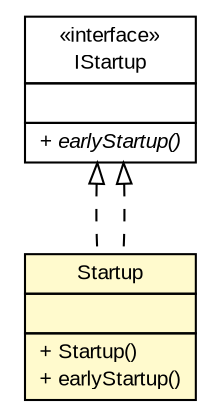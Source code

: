 #!/usr/local/bin/dot
#
# Class diagram 
# Generated by UMLGraph version R5_6-24-gf6e263 (http://www.umlgraph.org/)
#

digraph G {
	edge [fontname="arial",fontsize=10,labelfontname="arial",labelfontsize=10];
	node [fontname="arial",fontsize=10,shape=plaintext];
	nodesep=0.25;
	ranksep=0.5;
	// gov.sandia.cf.launcher.Startup
	c387567 [label=<<table title="gov.sandia.cf.launcher.Startup" border="0" cellborder="1" cellspacing="0" cellpadding="2" port="p" bgcolor="lemonChiffon" href="./Startup.html">
		<tr><td><table border="0" cellspacing="0" cellpadding="1">
<tr><td align="center" balign="center"> Startup </td></tr>
		</table></td></tr>
		<tr><td><table border="0" cellspacing="0" cellpadding="1">
<tr><td align="left" balign="left">  </td></tr>
		</table></td></tr>
		<tr><td><table border="0" cellspacing="0" cellpadding="1">
<tr><td align="left" balign="left"> + Startup() </td></tr>
<tr><td align="left" balign="left"> + earlyStartup() </td></tr>
		</table></td></tr>
		</table>>, URL="./Startup.html", fontname="arial", fontcolor="black", fontsize=10.0];
	//gov.sandia.cf.launcher.Startup implements org.eclipse.ui.IStartup
	c387958:p -> c387567:p [dir=back,arrowtail=empty,style=dashed];
	//gov.sandia.cf.launcher.Startup implements org.eclipse.ui.IStartup
	c387958:p -> c387567:p [dir=back,arrowtail=empty,style=dashed];
	// org.eclipse.ui.IStartup
	c387958 [label=<<table title="org.eclipse.ui.IStartup" border="0" cellborder="1" cellspacing="0" cellpadding="2" port="p" href="http://java.sun.com/j2se/1.4.2/docs/api/org/eclipse/ui/IStartup.html">
		<tr><td><table border="0" cellspacing="0" cellpadding="1">
<tr><td align="center" balign="center"> &#171;interface&#187; </td></tr>
<tr><td align="center" balign="center"> IStartup </td></tr>
		</table></td></tr>
		<tr><td><table border="0" cellspacing="0" cellpadding="1">
<tr><td align="left" balign="left">  </td></tr>
		</table></td></tr>
		<tr><td><table border="0" cellspacing="0" cellpadding="1">
<tr><td align="left" balign="left"><font face="arial italic" point-size="10.0"> + earlyStartup() </font></td></tr>
		</table></td></tr>
		</table>>, URL="http://java.sun.com/j2se/1.4.2/docs/api/org/eclipse/ui/IStartup.html", fontname="arial", fontcolor="black", fontsize=10.0];
}

